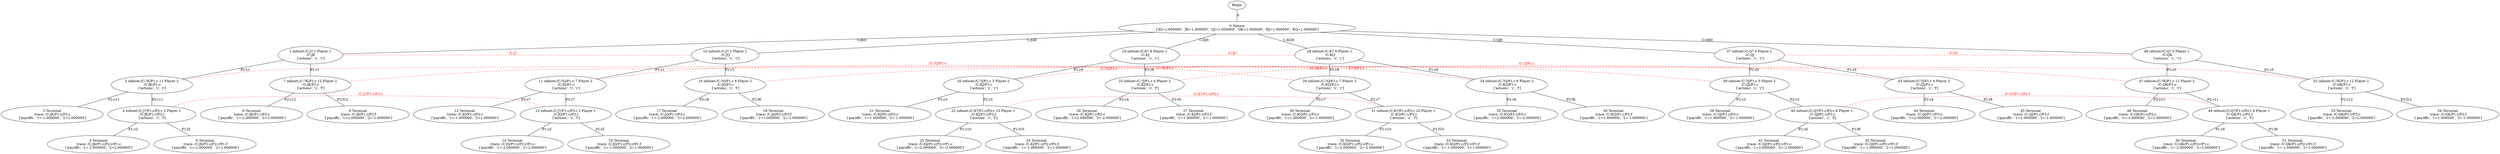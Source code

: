 // My game
graph {
	0 [label="0 Nature
 ['JQ=1.000000', 'JK=1.000000', 'QJ=1.000000', 'QK=1.000000', 'KJ=1.000000', 'KQ=1.000000']"]
	Begin -- 0 [label=0]
	1 [label="1 infoset:/C:J? 1 Player 1
 /C:JK
 ['actions', 'c', 'r']"]
	0 -- 1 [label="C:JK0"]
	2 [label="2 infoset:/C:?K/P1:c 11 Player 2
 /C:JK/P1:c
 ['actions', 'c', 'r']"]
	1 -- 2 [label="P1:c1"]
	3 [label="3 Terminal
 trace: /C:JK/P1:c/P2:c
 ['payoffs', '1=-1.000000', '2=1.000000']"]
	2 -- 3 [label="P2:c11"]
	4 [label="4 infoset:/C:J?/P1:c/P2:r 2 Player 1
 /C:JK/P1:c/P2:r
 ['actions', 'c', 'f']"]
	2 -- 4 [label="P2:r11"]
	5 [label="5 Terminal
 trace: /C:JK/P1:c/P2:r/P1:c
 ['payoffs', '1=-2.000000', '2=2.000000']"]
	4 -- 5 [label="P1:c2"]
	6 [label="6 Terminal
 trace: /C:JK/P1:c/P2:r/P1:f
 ['payoffs', '1=-1.000000', '2=1.000000']"]
	4 -- 6 [label="P1:f2"]
	7 [label="7 infoset:/C:?K/P1:r 12 Player 2
 /C:JK/P1:r
 ['actions', 'c', 'f']"]
	1 -- 7 [label="P1:r1"]
	8 [label="8 Terminal
 trace: /C:JK/P1:r/P2:c
 ['payoffs', '1=-2.000000', '2=2.000000']"]
	7 -- 8 [label="P2:c12"]
	9 [label="9 Terminal
 trace: /C:JK/P1:r/P2:f
 ['payoffs', '1=1.000000', '2=-1.000000']"]
	7 -- 9 [label="P2:f12"]
	10 [label="10 infoset:/C:J? 1 Player 1
 /C:JQ
 ['actions', 'c', 'r']"]
	0 -- 10 [label="C:JQ0"]
	11 [label="11 infoset:/C:?Q/P1:c 7 Player 2
 /C:JQ/P1:c
 ['actions', 'c', 'r']"]
	10 -- 11 [label="P1:c1"]
	12 [label="12 Terminal
 trace: /C:JQ/P1:c/P2:c
 ['payoffs', '1=-1.000000', '2=1.000000']"]
	11 -- 12 [label="P2:c7"]
	13 [label="13 infoset:/C:J?/P1:c/P2:r 2 Player 1
 /C:JQ/P1:c/P2:r
 ['actions', 'c', 'f']"]
	11 -- 13 [label="P2:r7"]
	14 [label="14 Terminal
 trace: /C:JQ/P1:c/P2:r/P1:c
 ['payoffs', '1=-2.000000', '2=2.000000']"]
	13 -- 14 [label="P1:c2"]
	15 [label="15 Terminal
 trace: /C:JQ/P1:c/P2:r/P1:f
 ['payoffs', '1=-1.000000', '2=1.000000']"]
	13 -- 15 [label="P1:f2"]
	16 [label="16 infoset:/C:?Q/P1:r 8 Player 2
 /C:JQ/P1:r
 ['actions', 'c', 'f']"]
	10 -- 16 [label="P1:r1"]
	17 [label="17 Terminal
 trace: /C:JQ/P1:r/P2:c
 ['payoffs', '1=-2.000000', '2=2.000000']"]
	16 -- 17 [label="P2:c8"]
	18 [label="18 Terminal
 trace: /C:JQ/P1:r/P2:f
 ['payoffs', '1=1.000000', '2=-1.000000']"]
	16 -- 18 [label="P2:f8"]
	19 [label="19 infoset:/C:K? 9 Player 1
 /C:KJ
 ['actions', 'c', 'r']"]
	0 -- 19 [label="C:KJ0"]
	20 [label="20 infoset:/C:?J/P1:c 3 Player 2
 /C:KJ/P1:c
 ['actions', 'c', 'r']"]
	19 -- 20 [label="P1:c9"]
	21 [label="21 Terminal
 trace: /C:KJ/P1:c/P2:c
 ['payoffs', '1=1.000000', '2=-1.000000']"]
	20 -- 21 [label="P2:c3"]
	22 [label="22 infoset:/C:K?/P1:c/P2:r 10 Player 1
 /C:KJ/P1:c/P2:r
 ['actions', 'c', 'f']"]
	20 -- 22 [label="P2:r3"]
	23 [label="23 Terminal
 trace: /C:KJ/P1:c/P2:r/P1:c
 ['payoffs', '1=2.000000', '2=-2.000000']"]
	22 -- 23 [label="P1:c10"]
	24 [label="24 Terminal
 trace: /C:KJ/P1:c/P2:r/P1:f
 ['payoffs', '1=-1.000000', '2=1.000000']"]
	22 -- 24 [label="P1:f10"]
	25 [label="25 infoset:/C:?J/P1:r 4 Player 2
 /C:KJ/P1:r
 ['actions', 'c', 'f']"]
	19 -- 25 [label="P1:r9"]
	26 [label="26 Terminal
 trace: /C:KJ/P1:r/P2:c
 ['payoffs', '1=2.000000', '2=-2.000000']"]
	25 -- 26 [label="P2:c4"]
	27 [label="27 Terminal
 trace: /C:KJ/P1:r/P2:f
 ['payoffs', '1=1.000000', '2=-1.000000']"]
	25 -- 27 [label="P2:f4"]
	28 [label="28 infoset:/C:K? 9 Player 1
 /C:KQ
 ['actions', 'c', 'r']"]
	0 -- 28 [label="C:KQ0"]
	29 [label="29 infoset:/C:?Q/P1:c 7 Player 2
 /C:KQ/P1:c
 ['actions', 'c', 'r']"]
	28 -- 29 [label="P1:c9"]
	30 [label="30 Terminal
 trace: /C:KQ/P1:c/P2:c
 ['payoffs', '1=1.000000', '2=-1.000000']"]
	29 -- 30 [label="P2:c7"]
	31 [label="31 infoset:/C:K?/P1:c/P2:r 10 Player 1
 /C:KQ/P1:c/P2:r
 ['actions', 'c', 'f']"]
	29 -- 31 [label="P2:r7"]
	32 [label="32 Terminal
 trace: /C:KQ/P1:c/P2:r/P1:c
 ['payoffs', '1=2.000000', '2=-2.000000']"]
	31 -- 32 [label="P1:c10"]
	33 [label="33 Terminal
 trace: /C:KQ/P1:c/P2:r/P1:f
 ['payoffs', '1=-1.000000', '2=1.000000']"]
	31 -- 33 [label="P1:f10"]
	34 [label="34 infoset:/C:?Q/P1:r 8 Player 2
 /C:KQ/P1:r
 ['actions', 'c', 'f']"]
	28 -- 34 [label="P1:r9"]
	35 [label="35 Terminal
 trace: /C:KQ/P1:r/P2:c
 ['payoffs', '1=2.000000', '2=-2.000000']"]
	34 -- 35 [label="P2:c8"]
	36 [label="36 Terminal
 trace: /C:KQ/P1:r/P2:f
 ['payoffs', '1=1.000000', '2=-1.000000']"]
	34 -- 36 [label="P2:f8"]
	37 [label="37 infoset:/C:Q? 5 Player 1
 /C:QJ
 ['actions', 'c', 'r']"]
	0 -- 37 [label="C:QJ0"]
	38 [label="38 infoset:/C:?J/P1:c 3 Player 2
 /C:QJ/P1:c
 ['actions', 'c', 'r']"]
	37 -- 38 [label="P1:c5"]
	39 [label="39 Terminal
 trace: /C:QJ/P1:c/P2:c
 ['payoffs', '1=1.000000', '2=-1.000000']"]
	38 -- 39 [label="P2:c3"]
	40 [label="40 infoset:/C:Q?/P1:c/P2:r 6 Player 1
 /C:QJ/P1:c/P2:r
 ['actions', 'c', 'f']"]
	38 -- 40 [label="P2:r3"]
	41 [label="41 Terminal
 trace: /C:QJ/P1:c/P2:r/P1:c
 ['payoffs', '1=2.000000', '2=-2.000000']"]
	40 -- 41 [label="P1:c6"]
	42 [label="42 Terminal
 trace: /C:QJ/P1:c/P2:r/P1:f
 ['payoffs', '1=-1.000000', '2=1.000000']"]
	40 -- 42 [label="P1:f6"]
	43 [label="43 infoset:/C:?J/P1:r 4 Player 2
 /C:QJ/P1:r
 ['actions', 'c', 'f']"]
	37 -- 43 [label="P1:r5"]
	44 [label="44 Terminal
 trace: /C:QJ/P1:r/P2:c
 ['payoffs', '1=2.000000', '2=-2.000000']"]
	43 -- 44 [label="P2:c4"]
	45 [label="45 Terminal
 trace: /C:QJ/P1:r/P2:f
 ['payoffs', '1=1.000000', '2=-1.000000']"]
	43 -- 45 [label="P2:f4"]
	46 [label="46 infoset:/C:Q? 5 Player 1
 /C:QK
 ['actions', 'c', 'r']"]
	0 -- 46 [label="C:QK0"]
	47 [label="47 infoset:/C:?K/P1:c 11 Player 2
 /C:QK/P1:c
 ['actions', 'c', 'r']"]
	46 -- 47 [label="P1:c5"]
	48 [label="48 Terminal
 trace: /C:QK/P1:c/P2:c
 ['payoffs', '1=-1.000000', '2=1.000000']"]
	47 -- 48 [label="P2:c11"]
	49 [label="49 infoset:/C:Q?/P1:c/P2:r 6 Player 1
 /C:QK/P1:c/P2:r
 ['actions', 'c', 'f']"]
	47 -- 49 [label="P2:r11"]
	50 [label="50 Terminal
 trace: /C:QK/P1:c/P2:r/P1:c
 ['payoffs', '1=-2.000000', '2=2.000000']"]
	49 -- 50 [label="P1:c6"]
	51 [label="51 Terminal
 trace: /C:QK/P1:c/P2:r/P1:f
 ['payoffs', '1=-1.000000', '2=1.000000']"]
	49 -- 51 [label="P1:f6"]
	52 [label="52 infoset:/C:?K/P1:r 12 Player 2
 /C:QK/P1:r
 ['actions', 'c', 'f']"]
	46 -- 52 [label="P1:r5"]
	53 [label="53 Terminal
 trace: /C:QK/P1:r/P2:c
 ['payoffs', '1=-2.000000', '2=2.000000']"]
	52 -- 53 [label="P2:c12"]
	54 [label="54 Terminal
 trace: /C:QK/P1:r/P2:f
 ['payoffs', '1=1.000000', '2=-1.000000']"]
	52 -- 54 [label="P2:f12"]
	1 -- 10 [color=red constraint=false fontcolor=red style=dashed xlabel="/C:J?"]
	2 -- 47 [color=red constraint=false fontcolor=red style=dashed xlabel="/C:?K/P1:c"]
	4 -- 13 [color=red constraint=false fontcolor=red style=dashed xlabel="/C:J?/P1:c/P2:r"]
	7 -- 52 [color=red constraint=false fontcolor=red style=dashed xlabel="/C:?K/P1:r"]
	11 -- 29 [color=red constraint=false fontcolor=red style=dashed xlabel="/C:?Q/P1:c"]
	16 -- 34 [color=red constraint=false fontcolor=red style=dashed xlabel="/C:?Q/P1:r"]
	19 -- 28 [color=red constraint=false fontcolor=red style=dashed xlabel="/C:K?"]
	20 -- 38 [color=red constraint=false fontcolor=red style=dashed xlabel="/C:?J/P1:c"]
	22 -- 31 [color=red constraint=false fontcolor=red style=dashed xlabel="/C:K?/P1:c/P2:r"]
	25 -- 43 [color=red constraint=false fontcolor=red style=dashed xlabel="/C:?J/P1:r"]
	37 -- 46 [color=red constraint=false fontcolor=red style=dashed xlabel="/C:Q?"]
	40 -- 49 [color=red constraint=false fontcolor=red style=dashed xlabel="/C:Q?/P1:c/P2:r"]
}
